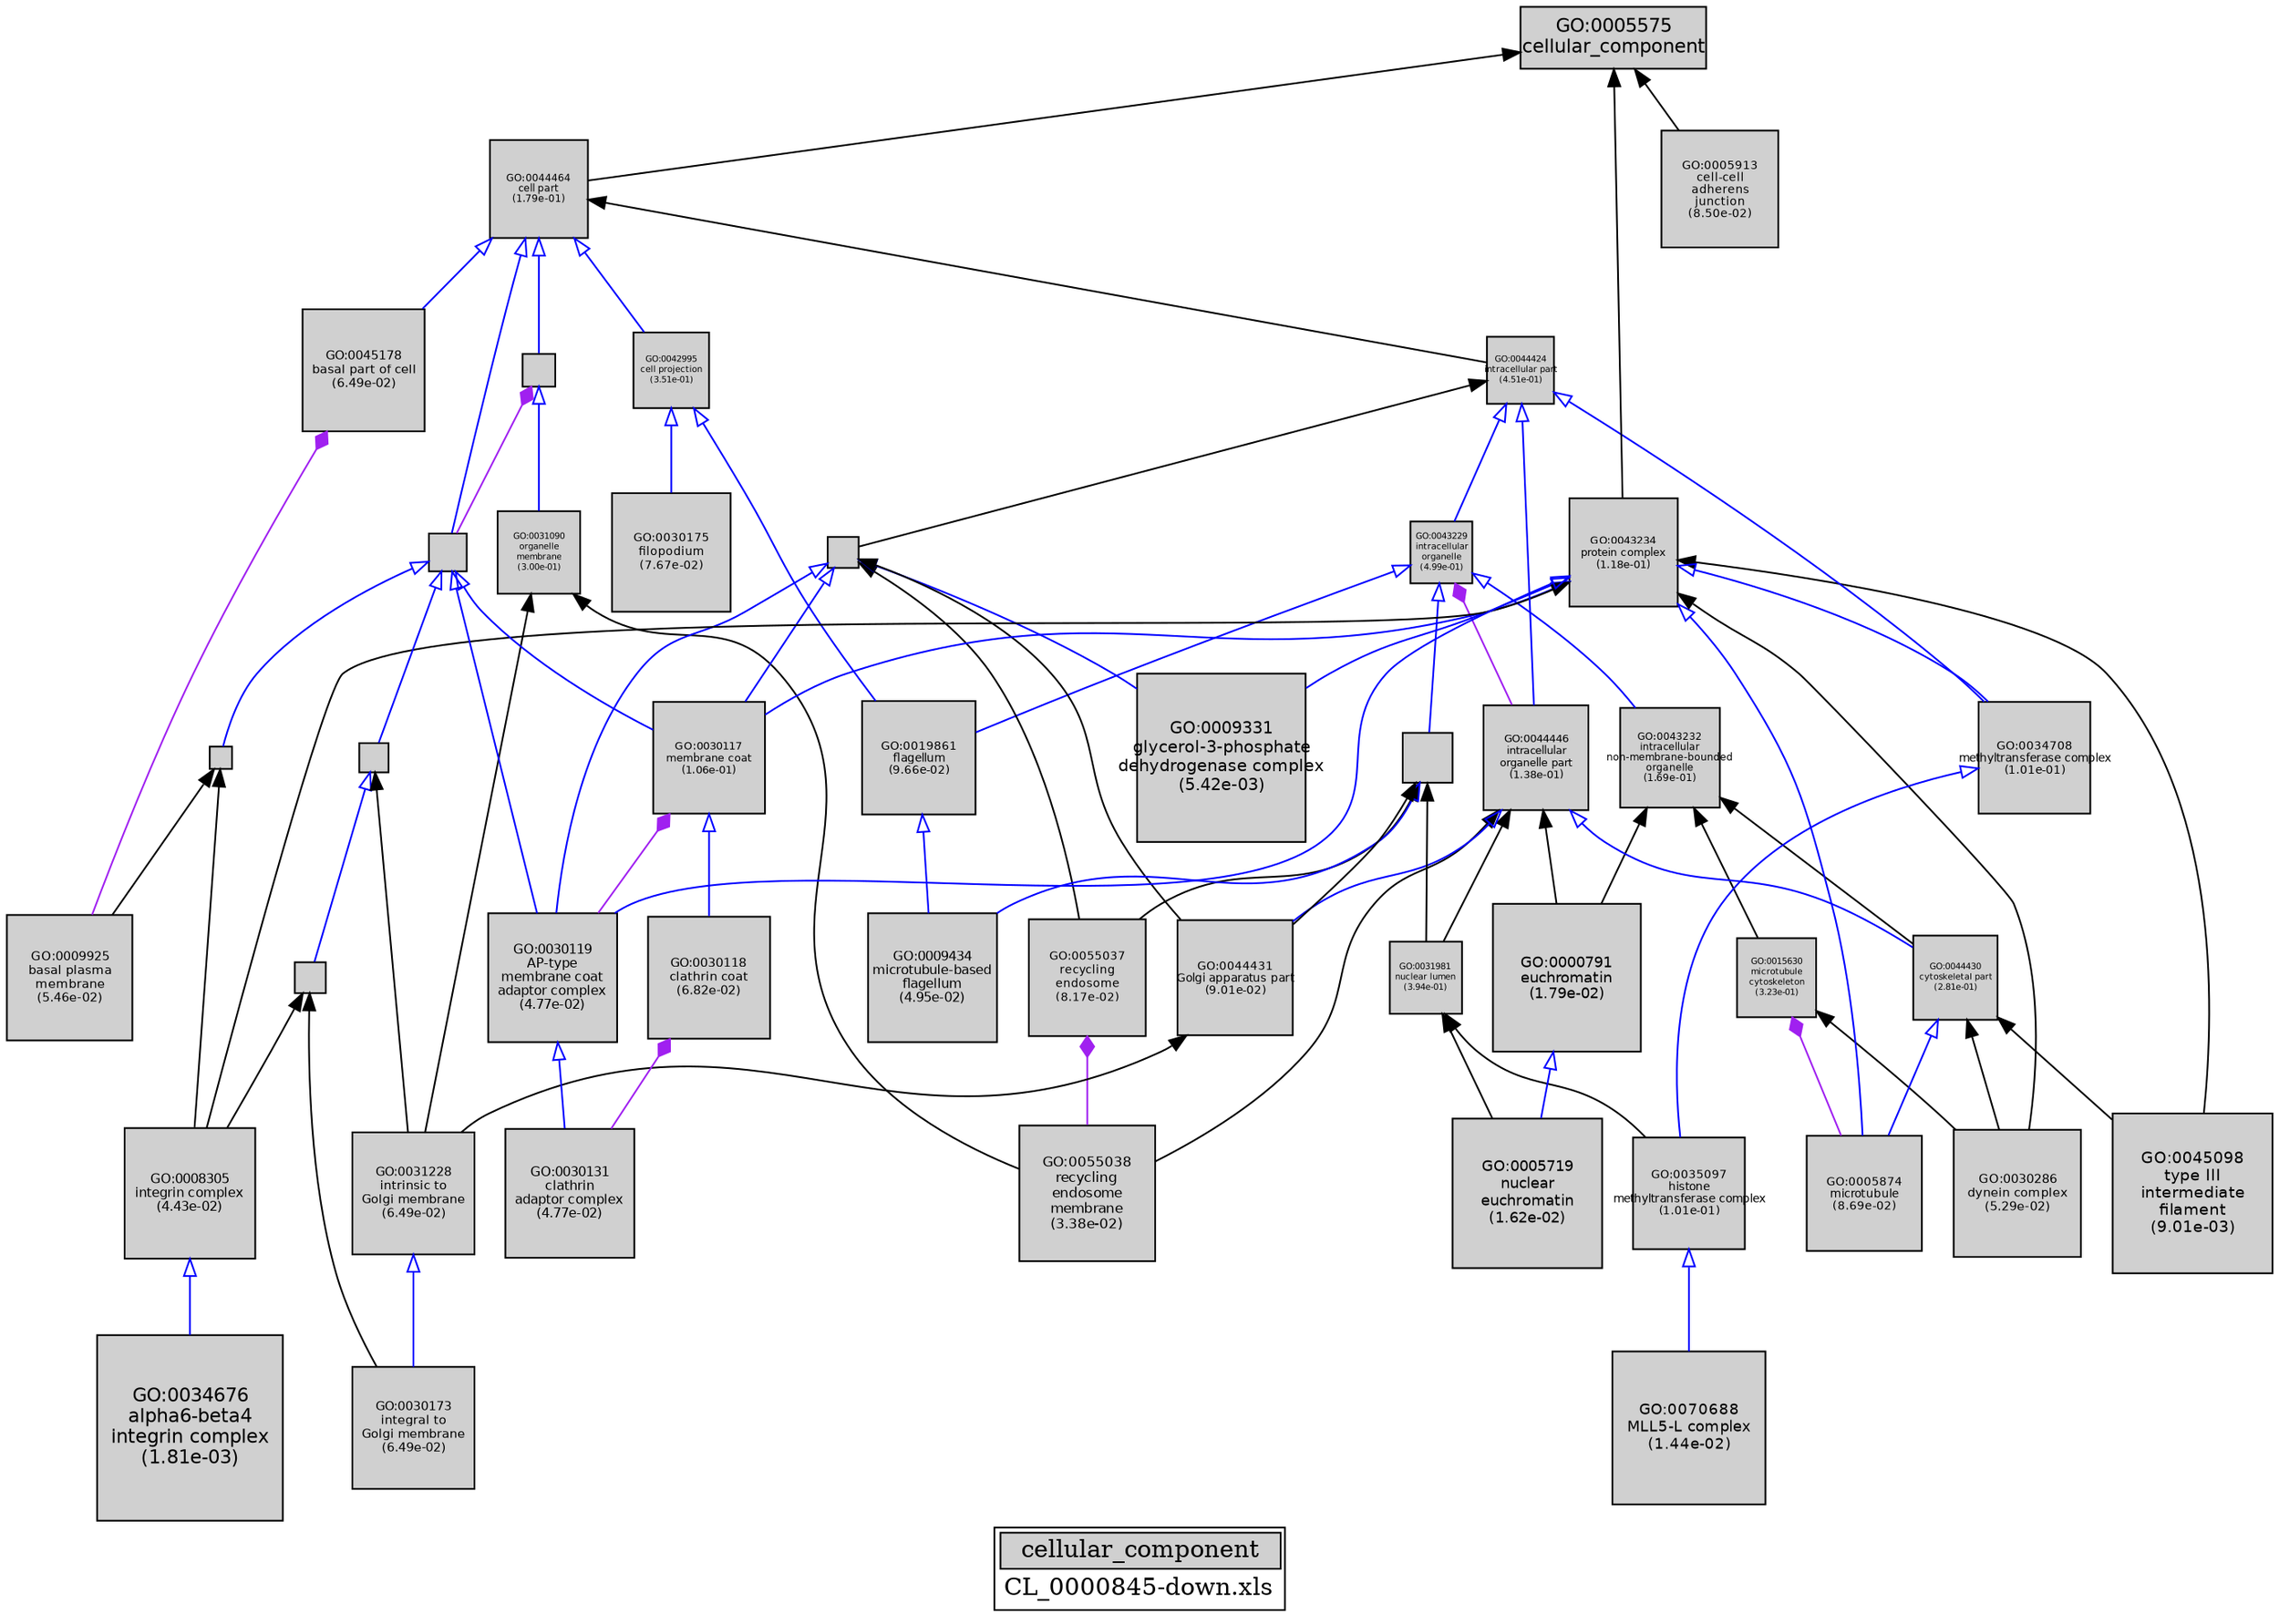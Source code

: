 digraph "cellular_component" {
graph [ bgcolor = "#FFFFFF", label = <<TABLE COLOR="black" BGCOLOR="white"><TR><TD COLSPAN="2" BGCOLOR="#D0D0D0"><FONT COLOR="black">cellular_component</FONT></TD></TR><TR><TD BORDER="0">CL_0000845-down.xls</TD></TR></TABLE>> ];
node [ fontname = "Helvetica" ];

subgraph "nodes" {

node [ style = "filled", fixedsize = "true", width = 1, shape = "box", fontsize = 9, fillcolor = "#D0D0D0", fontcolor = "black", color = "black" ];

"GO:0031224" [ URL = "#GO:0031224", label = "", width = 0.239509923679, shape = "box", height = 0.239509923679 ];
"GO:0031090" [ URL = "#GO:0031090", label = <<TABLE BORDER="0"><TR><TD>GO:0031090<BR/>organelle<BR/>membrane<BR/>(3.00e-01)</TD></TR></TABLE>>, width = 0.66153044636, shape = "box", fontsize = 5.0, height = 0.66153044636 ];
"GO:0070688" [ URL = "#GO:0070688", label = <<TABLE BORDER="0"><TR><TD>GO:0070688<BR/>MLL5-L complex<BR/>(1.44e-02)</TD></TR></TABLE>>, width = 1.23068250561, shape = "box", fontsize = 8.86091404042, height = 1.23068250561 ];
"GO:0034676" [ URL = "#GO:0034676", label = <<TABLE BORDER="0"><TR><TD>GO:0034676<BR/>alpha6-beta4<BR/>integrin complex<BR/>(1.81e-03)</TD></TR></TABLE>>, width = 1.5, shape = "box", fontsize = 10.8, height = 1.5 ];
"GO:0055037" [ URL = "#GO:0055037", label = <<TABLE BORDER="0"><TR><TD>GO:0055037<BR/>recycling<BR/>endosome<BR/>(8.17e-02)</TD></TR></TABLE>>, width = 0.947896600532, shape = "box", fontsize = 6.82485552383, height = 0.947896600532 ];
"GO:0015630" [ URL = "#GO:0015630", label = <<TABLE BORDER="0"><TR><TD>GO:0015630<BR/>microtubule<BR/>cytoskeleton<BR/>(3.23e-01)</TD></TR></TABLE>>, width = 0.641404140531, shape = "box", fontsize = 5.0, height = 0.641404140531 ];
"GO:0009925" [ URL = "#GO:0009925", label = <<TABLE BORDER="0"><TR><TD>GO:0009925<BR/>basal plasma<BR/>membrane<BR/>(5.46e-02)</TD></TR></TABLE>>, width = 1.02039728169, shape = "box", fontsize = 7.34686042819, height = 1.02039728169 ];
"GO:0035097" [ URL = "#GO:0035097", label = <<TABLE BORDER="0"><TR><TD>GO:0035097<BR/>histone<BR/>methyltransferase complex<BR/>(1.01e-01)</TD></TR></TABLE>>, width = 0.906378601088, shape = "box", fontsize = 6.52592592783, height = 0.906378601088 ];
"GO:0055038" [ URL = "#GO:0055038", label = <<TABLE BORDER="0"><TR><TD>GO:0055038<BR/>recycling<BR/>endosome<BR/>membrane<BR/>(3.38e-02)</TD></TR></TABLE>>, width = 1.10052672271, shape = "box", fontsize = 7.92379240348, height = 1.10052672271 ];
"GO:0009331" [ URL = "#GO:0009331", label = <<TABLE BORDER="0"><TR><TD>GO:0009331<BR/>glycerol-3-phosphate<BR/>dehydrogenase complex<BR/>(5.42e-03)</TD></TR></TABLE>>, width = 1.36416147005, shape = "box", fontsize = 9.82196258437, height = 1.36416147005 ];
"GO:0005874" [ URL = "#GO:0005874", label = <<TABLE BORDER="0"><TR><TD>GO:0005874<BR/>microtubule<BR/>(8.69e-02)</TD></TR></TABLE>>, width = 0.93633492818, shape = "box", fontsize = 6.7416114829, height = 0.93633492818 ];
"GO:0043232" [ URL = "#GO:0043232", label = <<TABLE BORDER="0"><TR><TD>GO:0043232<BR/>intracellular<BR/>non-membrane-bounded<BR/>organelle<BR/>(1.69e-01)</TD></TR></TABLE>>, width = 0.800360929734, shape = "box", fontsize = 5.76259869409, height = 0.800360929734 ];
"GO:0031981" [ URL = "#GO:0031981", label = <<TABLE BORDER="0"><TR><TD>GO:0031981<BR/>nuclear lumen<BR/>(3.94e-01)</TD></TR></TABLE>>, width = 0.583526945509, shape = "box", fontsize = 5.0, height = 0.583526945509 ];
"GO:0016020" [ URL = "#GO:0016020", label = "", width = 0.266082294803, shape = "box", height = 0.266082294803 ];
"GO:0030173" [ URL = "#GO:0030173", label = <<TABLE BORDER="0"><TR><TD>GO:0030173<BR/>integral to<BR/>Golgi membrane<BR/>(6.49e-02)</TD></TR></TABLE>>, width = 0.990099272631, shape = "box", fontsize = 7.12871476294, height = 0.990099272631 ];
"GO:0016021" [ URL = "#GO:0016021", label = "", width = 0.256263516545, shape = "box", height = 0.256263516545 ];
"GO:0031228" [ URL = "#GO:0031228", label = <<TABLE BORDER="0"><TR><TD>GO:0031228<BR/>intrinsic to<BR/>Golgi membrane<BR/>(6.49e-02)</TD></TR></TABLE>>, width = 0.990099272631, shape = "box", fontsize = 7.12871476294, height = 0.990099272631 ];
"GO:0019861" [ URL = "#GO:0019861", label = <<TABLE BORDER="0"><TR><TD>GO:0019861<BR/>flagellum<BR/>(9.66e-02)</TD></TR></TABLE>>, width = 0.916032828622, shape = "box", fontsize = 6.59543636607, height = 0.916032828622 ];
"GO:0045178" [ URL = "#GO:0045178", label = <<TABLE BORDER="0"><TR><TD>GO:0045178<BR/>basal part of cell<BR/>(6.49e-02)</TD></TR></TABLE>>, width = 0.990099272631, shape = "box", fontsize = 7.12871476294, height = 0.990099272631 ];
"GO:0030175" [ URL = "#GO:0030175", label = <<TABLE BORDER="0"><TR><TD>GO:0030175<BR/>filopodium<BR/>(7.67e-02)</TD></TR></TABLE>>, width = 0.959679215985, shape = "box", fontsize = 6.90969035509, height = 0.959679215985 ];
"GO:0005719" [ URL = "#GO:0005719", label = <<TABLE BORDER="0"><TR><TD>GO:0005719<BR/>nuclear<BR/>euchromatin<BR/>(1.62e-02)</TD></TR></TABLE>>, width = 1.21371765619, shape = "box", fontsize = 8.73876712458, height = 1.21371765619 ];
"GO:0030117" [ URL = "#GO:0030117", label = <<TABLE BORDER="0"><TR><TD>GO:0030117<BR/>membrane coat<BR/>(1.06e-01)</TD></TR></TABLE>>, width = 0.897131960015, shape = "box", fontsize = 6.45935011211, height = 0.897131960015 ];
"GO:0009434" [ URL = "#GO:0009434", label = <<TABLE BORDER="0"><TR><TD>GO:0009434<BR/>microtubule-based<BR/>flagellum<BR/>(4.95e-02)</TD></TR></TABLE>>, width = 1.0374923172, shape = "box", fontsize = 7.46994468385, height = 1.0374923172 ];
"GO:0044446" [ URL = "#GO:0044446", label = <<TABLE BORDER="0"><TR><TD>GO:0044446<BR/>intracellular<BR/>organelle part<BR/>(1.38e-01)</TD></TR></TABLE>>, width = 0.844790593336, shape = "box", fontsize = 6.08249227202, height = 0.844790593336 ];
"GO:0042995" [ URL = "#GO:0042995", label = <<TABLE BORDER="0"><TR><TD>GO:0042995<BR/>cell projection<BR/>(3.51e-01)</TD></TR></TABLE>>, width = 0.617315923652, shape = "box", fontsize = 5.0, height = 0.617315923652 ];
"GO:0030131" [ URL = "#GO:0030131", label = <<TABLE BORDER="0"><TR><TD>GO:0030131<BR/>clathrin<BR/>adaptor complex<BR/>(4.77e-02)</TD></TR></TABLE>>, width = 1.04354311169, shape = "box", fontsize = 7.51351040417, height = 1.04354311169 ];
"GO:0044431" [ URL = "#GO:0044431", label = <<TABLE BORDER="0"><TR><TD>GO:0044431<BR/>Golgi apparatus part<BR/>(9.01e-02)</TD></TR></TABLE>>, width = 0.929299151753, shape = "box", fontsize = 6.69095389262, height = 0.929299151753 ];
"GO:0044464" [ URL = "#GO:0044464", label = <<TABLE BORDER="0"><TR><TD>GO:0044464<BR/>cell part<BR/>(1.79e-01)</TD></TR></TABLE>>, width = 0.787257910942, shape = "box", fontsize = 5.66825695878, height = 0.787257910942 ];
"GO:0000791" [ URL = "#GO:0000791", label = <<TABLE BORDER="0"><TR><TD>GO:0000791<BR/>euchromatin<BR/>(1.79e-02)</TD></TR></TABLE>>, width = 1.19835216842, shape = "box", fontsize = 8.6281356126, height = 1.19835216842 ];
"GO:0030286" [ URL = "#GO:0030286", label = <<TABLE BORDER="0"><TR><TD>GO:0030286<BR/>dynein complex<BR/>(5.29e-02)</TD></TR></TABLE>>, width = 1.02593064724, shape = "box", fontsize = 7.38670066014, height = 1.02593064724 ];
"GO:0045098" [ URL = "#GO:0045098", label = <<TABLE BORDER="0"><TR><TD>GO:0045098<BR/>type III<BR/>intermediate<BR/>filament<BR/>(9.01e-03)</TD></TR></TABLE>>, width = 1.29628836999, shape = "box", fontsize = 9.33327626394, height = 1.29628836999 ];
"GO:0008305" [ URL = "#GO:0008305", label = <<TABLE BORDER="0"><TR><TD>GO:0008305<BR/>integrin complex<BR/>(4.43e-02)</TD></TR></TABLE>>, width = 1.05625031274, shape = "box", fontsize = 7.60500225176, height = 1.05625031274 ];
"GO:0030119" [ URL = "#GO:0030119", label = <<TABLE BORDER="0"><TR><TD>GO:0030119<BR/>AP-type<BR/>membrane coat<BR/>adaptor complex<BR/>(4.77e-02)</TD></TR></TABLE>>, width = 1.04354311169, shape = "box", fontsize = 7.51351040417, height = 1.04354311169 ];
"GO:0044459" [ URL = "#GO:0044459", label = "", width = 0.177118731211, shape = "box", height = 0.177118731211 ];
"GO:0043229" [ URL = "#GO:0043229", label = <<TABLE BORDER="0"><TR><TD>GO:0043229<BR/>intracellular<BR/>organelle<BR/>(4.99e-01)</TD></TR></TABLE>>, width = 0.506877647034, shape = "box", fontsize = 5.0, height = 0.506877647034 ];
"GO:0044444" [ URL = "#GO:0044444", label = "", width = 0.24369118199, shape = "box", height = 0.24369118199 ];
"GO:0030118" [ URL = "#GO:0030118", label = <<TABLE BORDER="0"><TR><TD>GO:0030118<BR/>clathrin coat<BR/>(6.82e-02)</TD></TR></TABLE>>, width = 0.980937139341, shape = "box", fontsize = 7.06274740325, height = 0.980937139341 ];
"GO:0043234" [ URL = "#GO:0043234", label = <<TABLE BORDER="0"><TR><TD>GO:0043234<BR/>protein complex<BR/>(1.18e-01)</TD></TR></TABLE>>, width = 0.876660557142, shape = "box", fontsize = 6.31195601142, height = 0.876660557142 ];
"GO:0034708" [ URL = "#GO:0034708", label = <<TABLE BORDER="0"><TR><TD>GO:0034708<BR/>methyltransferase complex<BR/>(1.01e-01)</TD></TR></TABLE>>, width = 0.906378601088, shape = "box", fontsize = 6.52592592783, height = 0.906378601088 ];
"GO:0044425" [ URL = "#GO:0044425", label = "", width = 0.305050479558, shape = "box", height = 0.305050479558 ];
"GO:0044430" [ URL = "#GO:0044430", label = <<TABLE BORDER="0"><TR><TD>GO:0044430<BR/>cytoskeletal part<BR/>(2.81e-01)</TD></TR></TABLE>>, width = 0.678061294197, shape = "box", fontsize = 5.0, height = 0.678061294197 ];
"GO:0044424" [ URL = "#GO:0044424", label = <<TABLE BORDER="0"><TR><TD>GO:0044424<BR/>intracellular part<BR/>(4.51e-01)</TD></TR></TABLE>>, width = 0.540444668785, shape = "box", fontsize = 5.0, height = 0.540444668785 ];
"GO:0005575" [ URL = "#GO:0005575", label = <<TABLE BORDER="0"><TR><TD>GO:0005575<BR/>cellular_component</TD></TR></TABLE>>, width = 1.5, shape = "box", fontsize = 10.8 ];
"GO:0005913" [ URL = "#GO:0005913", label = <<TABLE BORDER="0"><TR><TD>GO:0005913<BR/>cell-cell<BR/>adherens<BR/>junction<BR/>(8.50e-02)</TD></TR></TABLE>>, width = 0.940392995797, shape = "box", fontsize = 6.77082956974, height = 0.940392995797 ];
"GO:0043231" [ URL = "#GO:0043231", label = "", width = 0.4021256663, shape = "box", height = 0.4021256663 ];
}
subgraph "edges" {


edge [ dir = "back", weight = 1 ];
subgraph "regulates" {


edge [ color = "cyan", arrowtail = "none" ];
subgraph "positive" {


edge [ color = "green", arrowtail = "vee" ];
}
subgraph "negative" {


edge [ color = "red", arrowtail = "tee" ];
}
}
subgraph "part_of" {


edge [ color = "purple", arrowtail = "diamond", weight = 2.5 ];
"GO:0015630" -> "GO:0005874";
"GO:0055037" -> "GO:0055038";
"GO:0030118" -> "GO:0030131";
"GO:0030117" -> "GO:0030119";
"GO:0045178" -> "GO:0009925";
"GO:0043229" -> "GO:0044446";
"GO:0016020" -> "GO:0044425";
}
subgraph "is_a" {


edge [ color = "blue", arrowtail = "empty", weight = 5.0 ];
"GO:0044425" -> "GO:0044459";
"GO:0031228" -> "GO:0030173";
"GO:0000791" -> "GO:0005719";
"GO:0044446" -> "GO:0044431";
"GO:0044444" -> "GO:0009331";
"GO:0030119" -> "GO:0030131";
"GO:0043229" -> "GO:0043232";
"GO:0031224" -> "GO:0016021";
"GO:0044424" -> "GO:0034708";
"GO:0044464" -> "GO:0044425";
"GO:0043234" -> "GO:0034708";
"GO:0044464" -> "GO:0045178";
"GO:0044444" -> "GO:0030117";
"GO:0043234" -> "GO:0030119";
"GO:0030117" -> "GO:0030118";
"GO:0044464" -> "GO:0042995";
"GO:0044464" -> "GO:0016020";
"GO:0044430" -> "GO:0005874";
"GO:0043234" -> "GO:0030117";
"GO:0043229" -> "GO:0043231";
"GO:0044425" -> "GO:0030117";
"GO:0042995" -> "GO:0030175";
"GO:0044446" -> "GO:0044430";
"GO:0044425" -> "GO:0031224";
"GO:0043234" -> "GO:0005874";
"GO:0044444" -> "GO:0030119";
"GO:0044424" -> "GO:0043229";
"GO:0044425" -> "GO:0030119";
"GO:0016020" -> "GO:0031090";
"GO:0008305" -> "GO:0034676";
"GO:0042995" -> "GO:0019861";
"GO:0034708" -> "GO:0035097";
"GO:0043234" -> "GO:0009331";
"GO:0035097" -> "GO:0070688";
"GO:0043231" -> "GO:0009434";
"GO:0043229" -> "GO:0019861";
"GO:0044424" -> "GO:0044446";
"GO:0019861" -> "GO:0009434";
}
"GO:0005575" -> "GO:0043234";
"GO:0044459" -> "GO:0008305";
"GO:0031090" -> "GO:0031228";
"GO:0016021" -> "GO:0030173";
"GO:0031981" -> "GO:0035097";
"GO:0044464" -> "GO:0044424";
"GO:0031224" -> "GO:0031228";
"GO:0044431" -> "GO:0031228";
"GO:0044444" -> "GO:0044431";
"GO:0044430" -> "GO:0045098";
"GO:0044430" -> "GO:0030286";
"GO:0044459" -> "GO:0009925";
"GO:0044424" -> "GO:0044444";
"GO:0031090" -> "GO:0055038";
"GO:0043232" -> "GO:0015630";
"GO:0044446" -> "GO:0000791";
"GO:0044446" -> "GO:0055038";
"GO:0044444" -> "GO:0055037";
"GO:0043234" -> "GO:0008305";
"GO:0043231" -> "GO:0044431";
"GO:0043231" -> "GO:0031981";
"GO:0043232" -> "GO:0000791";
"GO:0043234" -> "GO:0030286";
"GO:0016021" -> "GO:0008305";
"GO:0005575" -> "GO:0044464";
"GO:0043232" -> "GO:0044430";
"GO:0043231" -> "GO:0055037";
"GO:0031981" -> "GO:0005719";
"GO:0015630" -> "GO:0030286";
"GO:0044446" -> "GO:0031981";
"GO:0043234" -> "GO:0045098";
"GO:0005575" -> "GO:0005913";
}
}
